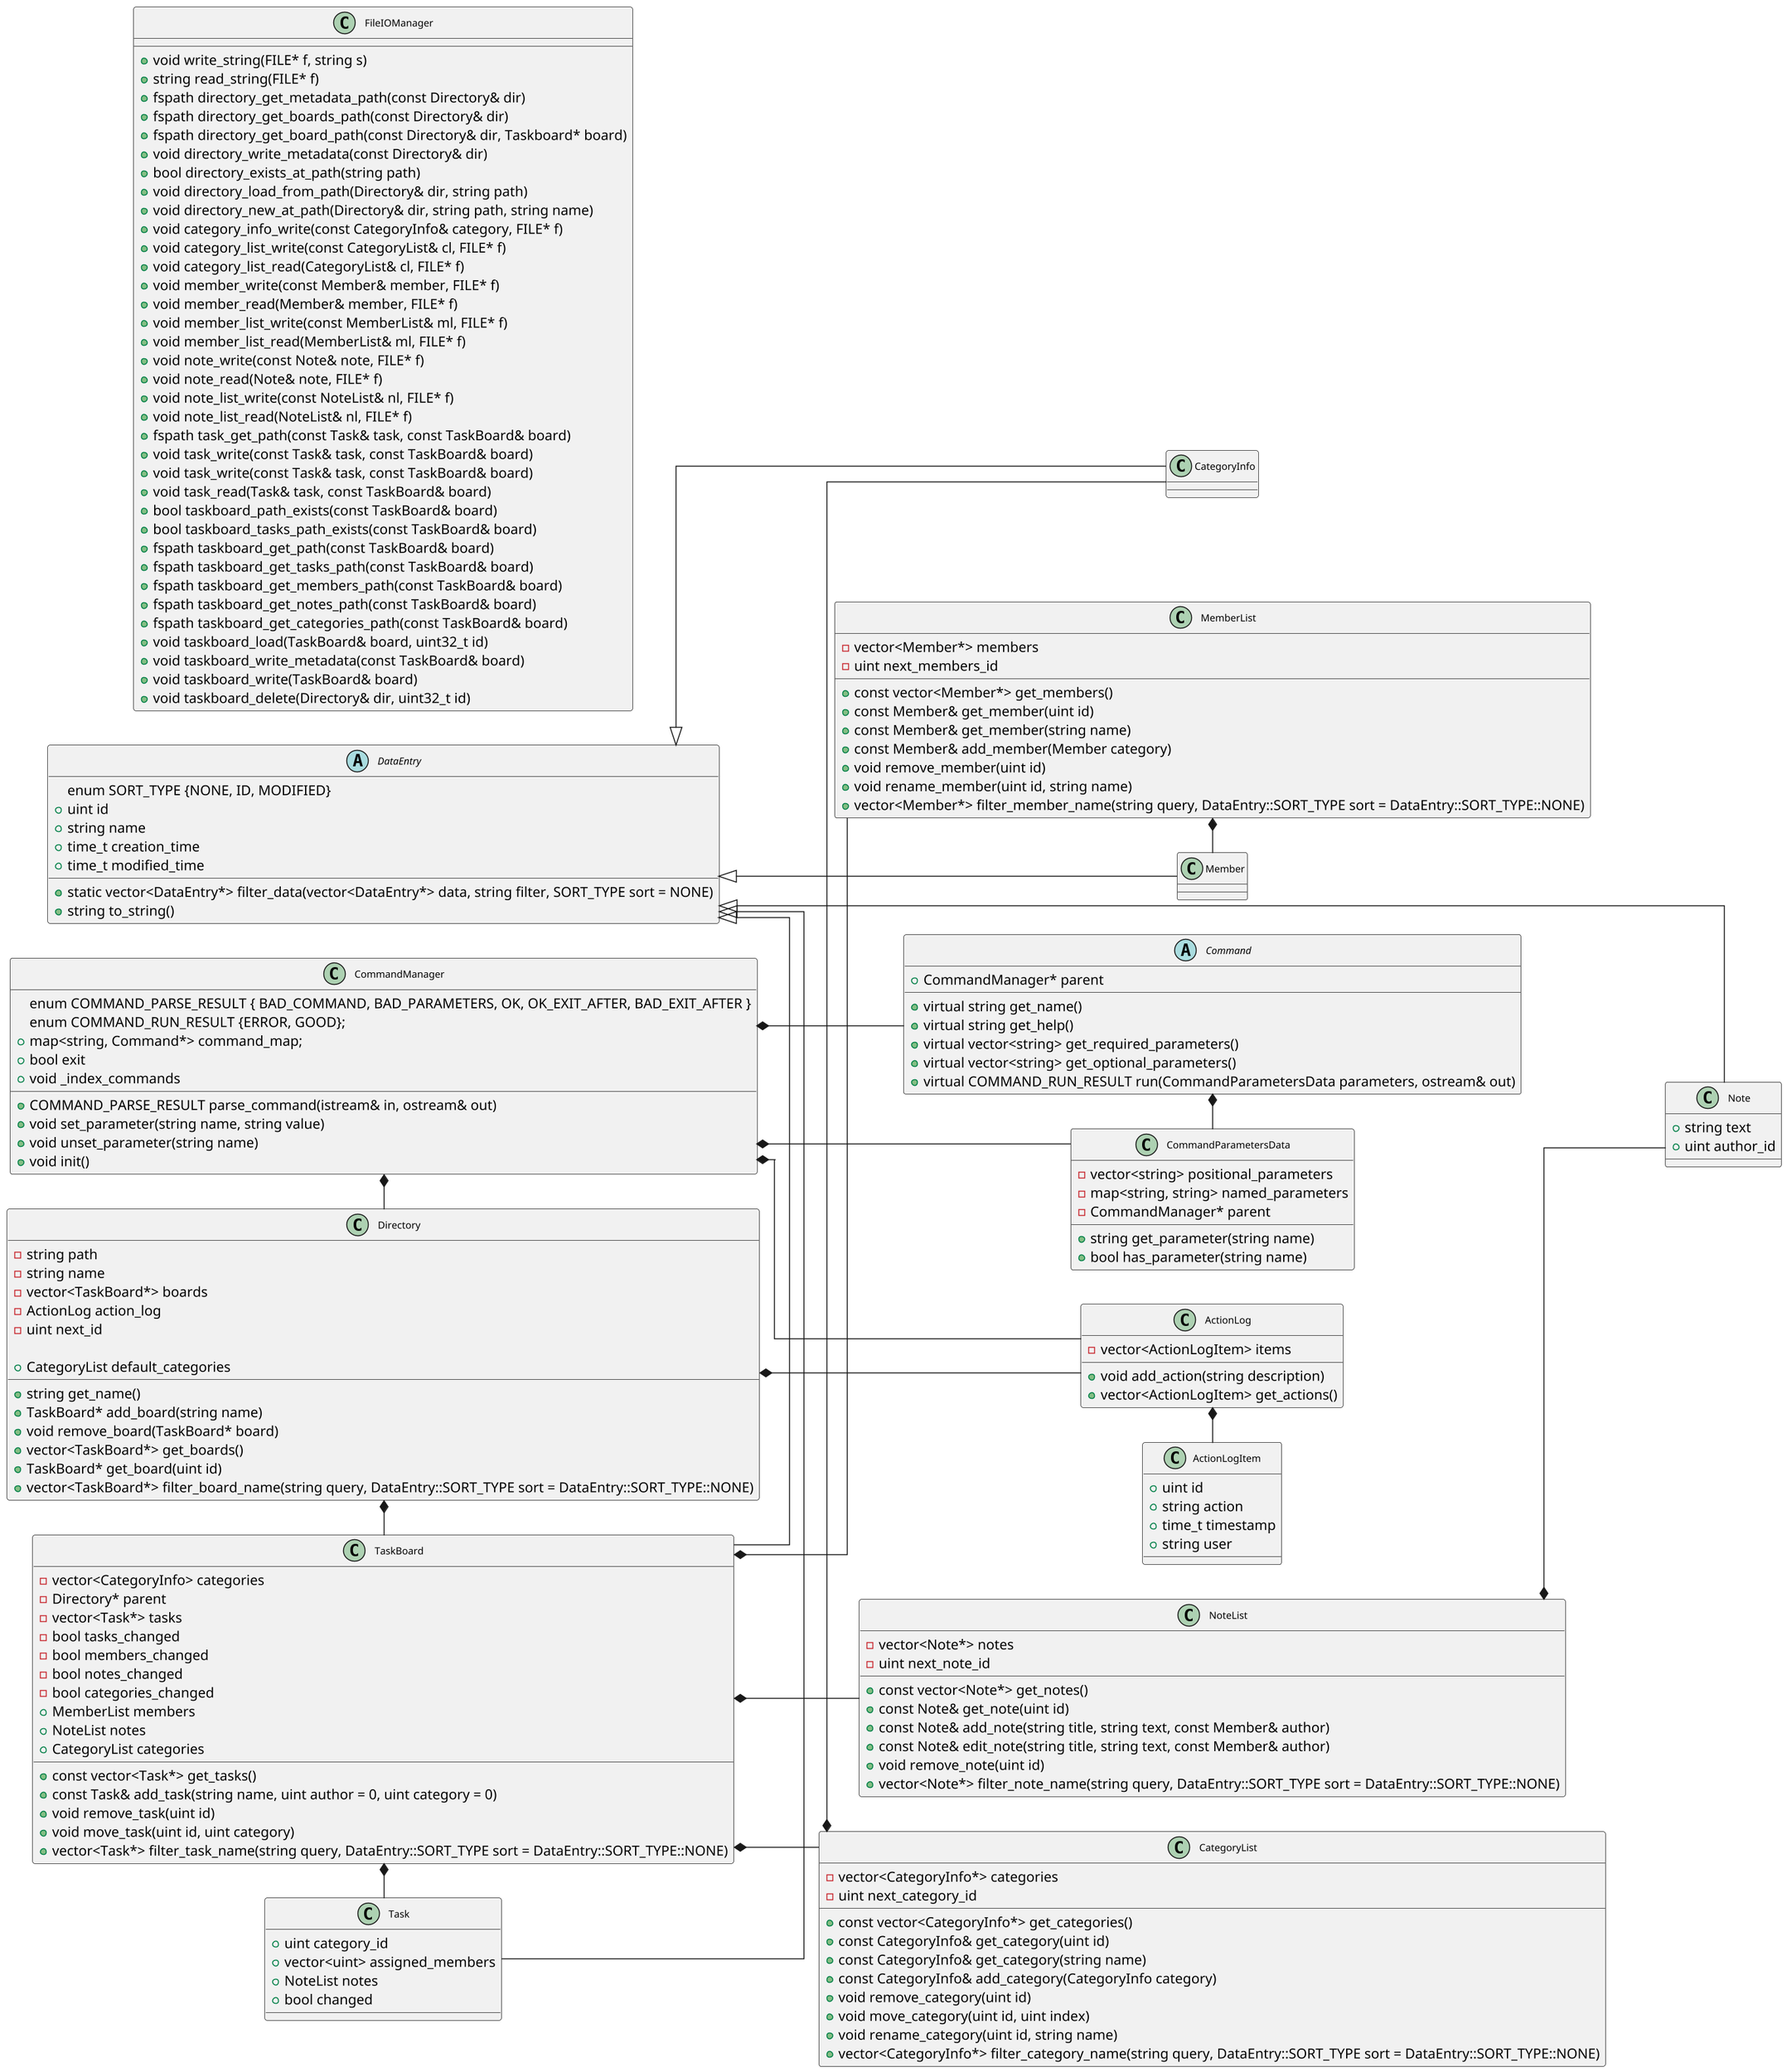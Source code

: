 @startuml
scale 1.5
skinparam class {
    Padding 4
    Margin 8
    FontSize 10
}

left to right direction

abstract class DataEntry {
    enum SORT_TYPE {NONE, ID, MODIFIED}
    + uint id
    + string name
    + time_t creation_time
    + time_t modified_time
    + static vector<DataEntry*> filter_data(vector<DataEntry*> data, string filter, SORT_TYPE sort = NONE)
    + string to_string()
}

DataEntry  <|--  Note
Note : + string text
Note : + uint author_id

DataEntry <|-- CategoryInfo
DataEntry <|-- Member

DataEntry <|- Task
Task : + uint category_id
Task : + vector<uint> assigned_members
Task : + NoteList notes
Task : + bool changed

DataEntry <|- TaskBoard
TaskBoard : - vector<CategoryInfo> categories
TaskBoard : - Directory* parent
TaskBoard : - vector<Task*> tasks
TaskBoard : - bool tasks_changed
TaskBoard : - bool members_changed
TaskBoard : - bool notes_changed
TaskBoard : - bool categories_changed
TaskBoard : + MemberList members
TaskBoard : + NoteList notes
TaskBoard : + CategoryList categories
TaskBoard : + const vector<Task*> get_tasks()
TaskBoard : + const Task& add_task(string name, uint author = 0, uint category = 0)
TaskBoard : + void remove_task(uint id)
TaskBoard : + void move_task(uint id, uint category)
TaskBoard : + vector<Task*> filter_task_name(string query, DataEntry::SORT_TYPE sort = DataEntry::SORT_TYPE::NONE)

class NoteList {
    - vector<Note*> notes
    - uint next_note_id
    + const vector<Note*> get_notes()
    + const Note& get_note(uint id)
    + const Note& add_note(string title, string text, const Member& author)
    + const Note& edit_note(string title, string text, const Member& author)
    + void remove_note(uint id)
    + vector<Note*> filter_note_name(string query, DataEntry::SORT_TYPE sort = DataEntry::SORT_TYPE::NONE)
}

class CategoryList {
    - vector<CategoryInfo*> categories
    - uint next_category_id
    
    + const vector<CategoryInfo*> get_categories()
    + const CategoryInfo& get_category(uint id)
    + const CategoryInfo& get_category(string name)
    + const CategoryInfo& add_category(CategoryInfo category)
    + void remove_category(uint id)
    + void move_category(uint id, uint index)
    + void rename_category(uint id, string name)
    + vector<CategoryInfo*> filter_category_name(string query, DataEntry::SORT_TYPE sort = DataEntry::SORT_TYPE::NONE)
}

class MemberList {
    - vector<Member*> members
    - uint next_members_id
    
    + const vector<Member*> get_members()
    + const Member& get_member(uint id)
    + const Member& get_member(string name)
    + const Member& add_member(Member category)
    + void remove_member(uint id)
    + void rename_member(uint id, string name)
    + vector<Member*> filter_member_name(string query, DataEntry::SORT_TYPE sort = DataEntry::SORT_TYPE::NONE)
}

class Directory {
    - string path
    - string name
    - vector<TaskBoard*> boards
    - ActionLog action_log
    - uint next_id
    
    + CategoryList default_categories
    + string get_name()
    + TaskBoard* add_board(string name)
    + void remove_board(TaskBoard* board)
    + vector<TaskBoard*> get_boards()
    + TaskBoard* get_board(uint id)
    + vector<TaskBoard*> filter_board_name(string query, DataEntry::SORT_TYPE sort = DataEntry::SORT_TYPE::NONE)
}

class CommandManager {
    enum COMMAND_PARSE_RESULT { BAD_COMMAND, BAD_PARAMETERS, OK, OK_EXIT_AFTER, BAD_EXIT_AFTER }
    enum COMMAND_RUN_RESULT {ERROR, GOOD};
    + map<string, Command*> command_map;
    + bool exit
    + COMMAND_PARSE_RESULT parse_command(istream& in, ostream& out)
    + void set_parameter(string name, string value)
    + void unset_parameter(string name)
    + void _index_commands
    + void init()
}

class CommandParametersData {
    - vector<string> positional_parameters
    - map<string, string> named_parameters
    - CommandManager* parent
    + string get_parameter(string name)
    + bool has_parameter(string name)
}

abstract class Command {
    + CommandManager* parent
    + virtual string get_name()
    + virtual string get_help()
    + virtual vector<string> get_required_parameters()
    + virtual vector<string> get_optional_parameters()
    + virtual COMMAND_RUN_RESULT run(CommandParametersData parameters, ostream& out)
}

class ActionLogItem {
    + uint id
    + string action
    + time_t timestamp
    + string user
}

class ActionLog {
    - vector<ActionLogItem> items
    + void add_action(string description)
    + vector<ActionLogItem> get_actions()
}

class FileIOManager {
    + void write_string(FILE* f, string s)
    + string read_string(FILE* f)
    + fspath directory_get_metadata_path(const Directory& dir)
    + fspath directory_get_boards_path(const Directory& dir)
    + fspath directory_get_board_path(const Directory& dir, Taskboard* board)
    + void directory_write_metadata(const Directory& dir)
    + bool directory_exists_at_path(string path)
    + void directory_load_from_path(Directory& dir, string path)
    + void directory_new_at_path(Directory& dir, string path, string name)
    + void category_info_write(const CategoryInfo& category, FILE* f)
    + void category_list_write(const CategoryList& cl, FILE* f)
    + void category_list_read(CategoryList& cl, FILE* f)
    + void member_write(const Member& member, FILE* f)
    + void member_read(Member& member, FILE* f)
    + void member_list_write(const MemberList& ml, FILE* f)
    + void member_list_read(MemberList& ml, FILE* f)
    + void note_write(const Note& note, FILE* f)
    + void note_read(Note& note, FILE* f)
    + void note_list_write(const NoteList& nl, FILE* f)
    + void note_list_read(NoteList& nl, FILE* f)
    + fspath task_get_path(const Task& task, const TaskBoard& board)
    + void task_write(const Task& task, const TaskBoard& board)
    + void task_write(const Task& task, const TaskBoard& board)
    + void task_read(Task& task, const TaskBoard& board)
    + bool taskboard_path_exists(const TaskBoard& board)
    + bool taskboard_tasks_path_exists(const TaskBoard& board)
    + fspath taskboard_get_path(const TaskBoard& board)
    + fspath taskboard_get_tasks_path(const TaskBoard& board)
    + fspath taskboard_get_members_path(const TaskBoard& board)
    + fspath taskboard_get_notes_path(const TaskBoard& board)
    + fspath taskboard_get_categories_path(const TaskBoard& board)
    + void taskboard_load(TaskBoard& board, uint32_t id)
    + void taskboard_write_metadata(const TaskBoard& board)
    + void taskboard_write(TaskBoard& board)
    + void taskboard_delete(Directory& dir, uint32_t id)
}

skinparam linetype ortho

NoteList *-- Note
CategoryInfo -* CategoryList
MemberList *- Member
TaskBoard *-- NoteList
TaskBoard *- CategoryList
TaskBoard *--  MemberList
TaskBoard *- Task
Directory *- TaskBoard
Directory *- ActionLog
ActionLog *-  ActionLogItem
CommandManager *--  Command
CommandManager  *--  CommandParametersData
CommandManager *--  ActionLog
CommandManager *-  Directory
Command  *-  CommandParametersData
@enduml
